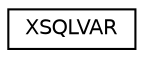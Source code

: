 digraph "Graphical Class Hierarchy"
{
 // LATEX_PDF_SIZE
  edge [fontname="Helvetica",fontsize="10",labelfontname="Helvetica",labelfontsize="10"];
  node [fontname="Helvetica",fontsize="10",shape=record];
  rankdir="LR";
  Node0 [label="XSQLVAR",height=0.2,width=0.4,color="black", fillcolor="white", style="filled",URL="$structXSQLVAR.html",tooltip=" "];
}
